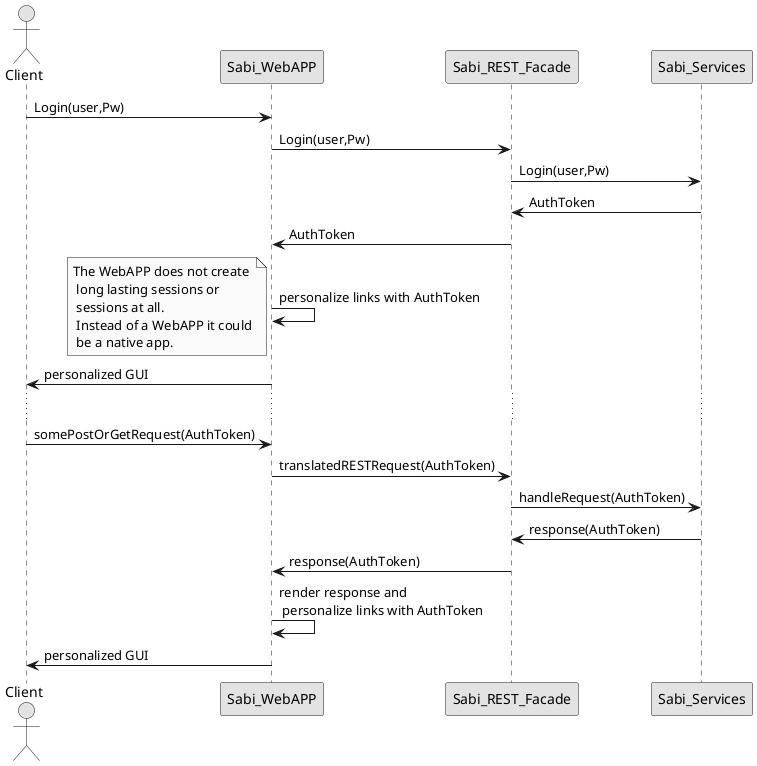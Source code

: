 @startuml

skinparam monochrome true
skinparam componentStyle uml2

actor Client

Client -> Sabi_WebAPP:Login(user,Pw)
Sabi_WebAPP -> Sabi_REST_Facade:Login(user,Pw)
Sabi_REST_Facade -> Sabi_Services:Login(user,Pw)
Sabi_Services -> Sabi_REST_Facade:AuthToken
Sabi_REST_Facade -> Sabi_WebAPP:AuthToken

Sabi_WebAPP -> Sabi_WebAPP:personalize links with AuthToken
note left: The WebAPP does not create\n long lasting sessions or\n sessions at all.\n Instead of a WebAPP it could\n be a native app.
Client <- Sabi_WebAPP:personalized GUI

...

Client -> Sabi_WebAPP:somePostOrGetRequest(AuthToken)
Sabi_WebAPP -> Sabi_REST_Facade:translatedRESTRequest(AuthToken)
Sabi_REST_Facade -> Sabi_Services:handleRequest(AuthToken)
Sabi_REST_Facade <- Sabi_Services:response(AuthToken)
Sabi_WebAPP <- Sabi_REST_Facade:response(AuthToken)
Sabi_WebAPP -> Sabi_WebAPP:render response and\n personalize links with AuthToken
Client <- Sabi_WebAPP:personalized GUI


@enduml